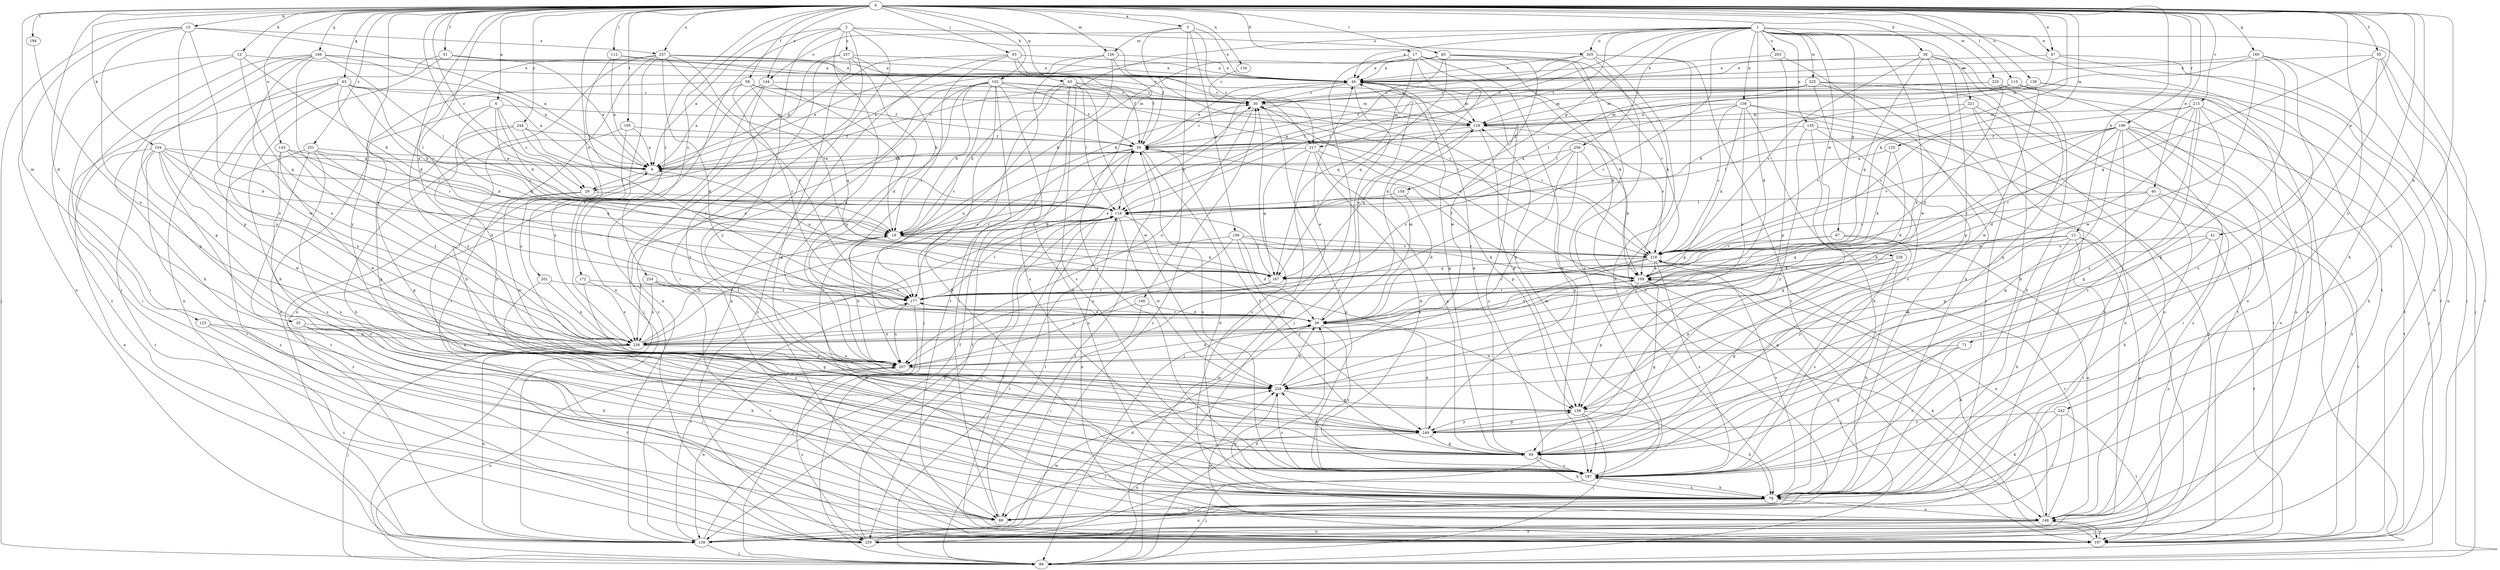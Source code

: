 strict digraph  {
0;
1;
2;
3;
6;
9;
12;
13;
15;
17;
19;
29;
30;
35;
38;
39;
40;
41;
47;
49;
51;
55;
58;
59;
63;
65;
67;
69;
71;
79;
83;
89;
93;
99;
102;
104;
109;
112;
115;
118;
123;
125;
126;
128;
134;
135;
136;
138;
139;
143;
144;
146;
148;
154;
156;
158;
160;
166;
167;
169;
172;
177;
187;
194;
195;
197;
201;
203;
205;
207;
215;
217;
218;
220;
221;
225;
226;
228;
237;
238;
242;
244;
249;
251;
254;
256;
257;
259;
0 -> 3  [label=a];
0 -> 6  [label=a];
0 -> 12  [label=b];
0 -> 13  [label=b];
0 -> 15  [label=b];
0 -> 17  [label=b];
0 -> 29  [label=c];
0 -> 35  [label=d];
0 -> 38  [label=d];
0 -> 39  [label=d];
0 -> 40  [label=e];
0 -> 41  [label=e];
0 -> 47  [label=e];
0 -> 51  [label=f];
0 -> 55  [label=f];
0 -> 58  [label=f];
0 -> 63  [label=g];
0 -> 65  [label=g];
0 -> 71  [label=h];
0 -> 79  [label=h];
0 -> 83  [label=i];
0 -> 93  [label=j];
0 -> 102  [label=k];
0 -> 104  [label=k];
0 -> 109  [label=k];
0 -> 112  [label=l];
0 -> 115  [label=l];
0 -> 118  [label=l];
0 -> 123  [label=m];
0 -> 125  [label=m];
0 -> 126  [label=m];
0 -> 134  [label=n];
0 -> 139  [label=o];
0 -> 143  [label=o];
0 -> 144  [label=o];
0 -> 160  [label=q];
0 -> 166  [label=q];
0 -> 169  [label=r];
0 -> 172  [label=r];
0 -> 177  [label=r];
0 -> 187  [label=s];
0 -> 194  [label=t];
0 -> 195  [label=t];
0 -> 201  [label=u];
0 -> 215  [label=v];
0 -> 220  [label=w];
0 -> 237  [label=x];
0 -> 242  [label=y];
0 -> 244  [label=y];
0 -> 249  [label=y];
0 -> 251  [label=z];
0 -> 254  [label=z];
1 -> 19  [label=b];
1 -> 29  [label=c];
1 -> 39  [label=d];
1 -> 47  [label=e];
1 -> 49  [label=e];
1 -> 67  [label=g];
1 -> 99  [label=j];
1 -> 135  [label=n];
1 -> 136  [label=n];
1 -> 144  [label=o];
1 -> 154  [label=p];
1 -> 177  [label=r];
1 -> 197  [label=t];
1 -> 203  [label=u];
1 -> 205  [label=u];
1 -> 217  [label=v];
1 -> 221  [label=w];
1 -> 225  [label=w];
1 -> 226  [label=w];
1 -> 228  [label=w];
1 -> 256  [label=z];
2 -> 9  [label=a];
2 -> 89  [label=i];
2 -> 138  [label=n];
2 -> 197  [label=t];
2 -> 205  [label=u];
2 -> 207  [label=u];
2 -> 217  [label=v];
2 -> 249  [label=y];
2 -> 257  [label=z];
3 -> 49  [label=e];
3 -> 59  [label=f];
3 -> 126  [label=m];
3 -> 146  [label=o];
3 -> 156  [label=p];
3 -> 217  [label=v];
6 -> 19  [label=b];
6 -> 29  [label=c];
6 -> 69  [label=g];
6 -> 128  [label=m];
6 -> 167  [label=q];
6 -> 218  [label=v];
9 -> 29  [label=c];
12 -> 19  [label=b];
12 -> 49  [label=e];
12 -> 89  [label=i];
12 -> 167  [label=q];
12 -> 259  [label=z];
13 -> 79  [label=h];
13 -> 89  [label=i];
13 -> 109  [label=k];
13 -> 138  [label=n];
13 -> 148  [label=o];
13 -> 167  [label=q];
13 -> 218  [label=v];
13 -> 249  [label=y];
15 -> 9  [label=a];
15 -> 69  [label=g];
15 -> 99  [label=j];
15 -> 138  [label=n];
15 -> 158  [label=p];
15 -> 228  [label=w];
15 -> 237  [label=x];
17 -> 19  [label=b];
17 -> 39  [label=d];
17 -> 49  [label=e];
17 -> 99  [label=j];
17 -> 109  [label=k];
17 -> 167  [label=q];
17 -> 187  [label=s];
17 -> 218  [label=v];
17 -> 259  [label=z];
19 -> 118  [label=l];
19 -> 167  [label=q];
19 -> 218  [label=v];
29 -> 118  [label=l];
29 -> 228  [label=w];
29 -> 259  [label=z];
30 -> 128  [label=m];
30 -> 187  [label=s];
30 -> 207  [label=u];
30 -> 218  [label=v];
35 -> 79  [label=h];
35 -> 89  [label=i];
35 -> 197  [label=t];
35 -> 238  [label=x];
38 -> 49  [label=e];
38 -> 69  [label=g];
38 -> 79  [label=h];
38 -> 158  [label=p];
38 -> 167  [label=q];
38 -> 218  [label=v];
38 -> 238  [label=x];
39 -> 49  [label=e];
39 -> 109  [label=k];
39 -> 128  [label=m];
39 -> 177  [label=r];
39 -> 187  [label=s];
39 -> 238  [label=x];
40 -> 79  [label=h];
40 -> 118  [label=l];
40 -> 158  [label=p];
40 -> 197  [label=t];
40 -> 218  [label=v];
41 -> 197  [label=t];
41 -> 218  [label=v];
41 -> 228  [label=w];
41 -> 249  [label=y];
47 -> 9  [label=a];
47 -> 49  [label=e];
47 -> 99  [label=j];
47 -> 197  [label=t];
49 -> 30  [label=c];
49 -> 69  [label=g];
49 -> 99  [label=j];
49 -> 109  [label=k];
49 -> 128  [label=m];
49 -> 238  [label=x];
51 -> 9  [label=a];
51 -> 49  [label=e];
51 -> 79  [label=h];
51 -> 138  [label=n];
55 -> 49  [label=e];
55 -> 148  [label=o];
55 -> 167  [label=q];
55 -> 187  [label=s];
55 -> 197  [label=t];
58 -> 9  [label=a];
58 -> 30  [label=c];
58 -> 59  [label=f];
58 -> 128  [label=m];
58 -> 138  [label=n];
58 -> 167  [label=q];
58 -> 177  [label=r];
59 -> 9  [label=a];
59 -> 30  [label=c];
59 -> 49  [label=e];
59 -> 79  [label=h];
59 -> 118  [label=l];
59 -> 177  [label=r];
59 -> 187  [label=s];
63 -> 9  [label=a];
63 -> 19  [label=b];
63 -> 30  [label=c];
63 -> 89  [label=i];
63 -> 118  [label=l];
63 -> 177  [label=r];
63 -> 207  [label=u];
63 -> 238  [label=x];
65 -> 19  [label=b];
65 -> 30  [label=c];
65 -> 79  [label=h];
65 -> 99  [label=j];
65 -> 118  [label=l];
65 -> 128  [label=m];
65 -> 187  [label=s];
65 -> 228  [label=w];
67 -> 69  [label=g];
67 -> 148  [label=o];
67 -> 167  [label=q];
67 -> 218  [label=v];
69 -> 49  [label=e];
69 -> 59  [label=f];
69 -> 79  [label=h];
69 -> 187  [label=s];
69 -> 228  [label=w];
71 -> 69  [label=g];
71 -> 187  [label=s];
71 -> 207  [label=u];
79 -> 89  [label=i];
79 -> 138  [label=n];
79 -> 148  [label=o];
79 -> 187  [label=s];
79 -> 218  [label=v];
79 -> 228  [label=w];
83 -> 9  [label=a];
83 -> 49  [label=e];
83 -> 109  [label=k];
83 -> 118  [label=l];
83 -> 148  [label=o];
83 -> 167  [label=q];
83 -> 228  [label=w];
89 -> 118  [label=l];
93 -> 9  [label=a];
93 -> 49  [label=e];
93 -> 59  [label=f];
93 -> 138  [label=n];
93 -> 177  [label=r];
93 -> 218  [label=v];
99 -> 39  [label=d];
99 -> 59  [label=f];
99 -> 118  [label=l];
99 -> 207  [label=u];
102 -> 19  [label=b];
102 -> 30  [label=c];
102 -> 59  [label=f];
102 -> 79  [label=h];
102 -> 89  [label=i];
102 -> 177  [label=r];
102 -> 187  [label=s];
102 -> 207  [label=u];
102 -> 218  [label=v];
102 -> 238  [label=x];
102 -> 259  [label=z];
104 -> 9  [label=a];
104 -> 19  [label=b];
104 -> 89  [label=i];
104 -> 118  [label=l];
104 -> 138  [label=n];
104 -> 148  [label=o];
104 -> 197  [label=t];
104 -> 228  [label=w];
104 -> 238  [label=x];
109 -> 30  [label=c];
109 -> 59  [label=f];
109 -> 69  [label=g];
109 -> 99  [label=j];
109 -> 158  [label=p];
109 -> 177  [label=r];
112 -> 9  [label=a];
112 -> 49  [label=e];
112 -> 118  [label=l];
112 -> 128  [label=m];
115 -> 19  [label=b];
115 -> 30  [label=c];
115 -> 138  [label=n];
115 -> 148  [label=o];
115 -> 228  [label=w];
118 -> 19  [label=b];
118 -> 138  [label=n];
118 -> 148  [label=o];
118 -> 158  [label=p];
118 -> 228  [label=w];
118 -> 259  [label=z];
123 -> 79  [label=h];
123 -> 238  [label=x];
123 -> 259  [label=z];
125 -> 9  [label=a];
125 -> 39  [label=d];
125 -> 109  [label=k];
126 -> 9  [label=a];
126 -> 49  [label=e];
126 -> 187  [label=s];
126 -> 197  [label=t];
126 -> 207  [label=u];
128 -> 59  [label=f];
128 -> 158  [label=p];
128 -> 167  [label=q];
128 -> 218  [label=v];
134 -> 30  [label=c];
135 -> 59  [label=f];
135 -> 69  [label=g];
135 -> 79  [label=h];
135 -> 249  [label=y];
135 -> 259  [label=z];
136 -> 79  [label=h];
136 -> 109  [label=k];
136 -> 118  [label=l];
136 -> 128  [label=m];
136 -> 138  [label=n];
136 -> 218  [label=v];
136 -> 238  [label=x];
136 -> 259  [label=z];
138 -> 59  [label=f];
138 -> 99  [label=j];
138 -> 177  [label=r];
138 -> 228  [label=w];
139 -> 30  [label=c];
139 -> 128  [label=m];
139 -> 138  [label=n];
139 -> 197  [label=t];
143 -> 9  [label=a];
143 -> 167  [label=q];
143 -> 187  [label=s];
143 -> 228  [label=w];
143 -> 238  [label=x];
144 -> 19  [label=b];
144 -> 30  [label=c];
144 -> 138  [label=n];
144 -> 249  [label=y];
144 -> 259  [label=z];
146 -> 39  [label=d];
146 -> 89  [label=i];
146 -> 238  [label=x];
148 -> 9  [label=a];
148 -> 19  [label=b];
148 -> 30  [label=c];
148 -> 109  [label=k];
148 -> 138  [label=n];
148 -> 197  [label=t];
148 -> 218  [label=v];
148 -> 259  [label=z];
154 -> 39  [label=d];
154 -> 118  [label=l];
156 -> 39  [label=d];
156 -> 109  [label=k];
156 -> 207  [label=u];
156 -> 218  [label=v];
156 -> 238  [label=x];
156 -> 249  [label=y];
158 -> 79  [label=h];
158 -> 99  [label=j];
158 -> 187  [label=s];
158 -> 249  [label=y];
160 -> 49  [label=e];
160 -> 69  [label=g];
160 -> 128  [label=m];
160 -> 138  [label=n];
160 -> 187  [label=s];
160 -> 228  [label=w];
166 -> 9  [label=a];
166 -> 30  [label=c];
166 -> 49  [label=e];
166 -> 79  [label=h];
166 -> 89  [label=i];
166 -> 118  [label=l];
166 -> 158  [label=p];
166 -> 207  [label=u];
166 -> 238  [label=x];
167 -> 9  [label=a];
167 -> 118  [label=l];
167 -> 177  [label=r];
167 -> 207  [label=u];
169 -> 39  [label=d];
169 -> 59  [label=f];
169 -> 69  [label=g];
169 -> 79  [label=h];
169 -> 89  [label=i];
169 -> 118  [label=l];
169 -> 148  [label=o];
169 -> 177  [label=r];
169 -> 197  [label=t];
169 -> 218  [label=v];
169 -> 259  [label=z];
172 -> 69  [label=g];
172 -> 177  [label=r];
172 -> 238  [label=x];
177 -> 39  [label=d];
177 -> 99  [label=j];
177 -> 118  [label=l];
177 -> 207  [label=u];
187 -> 79  [label=h];
187 -> 99  [label=j];
187 -> 128  [label=m];
194 -> 207  [label=u];
195 -> 9  [label=a];
195 -> 59  [label=f];
195 -> 79  [label=h];
195 -> 238  [label=x];
197 -> 109  [label=k];
197 -> 118  [label=l];
197 -> 148  [label=o];
197 -> 228  [label=w];
201 -> 177  [label=r];
201 -> 187  [label=s];
201 -> 238  [label=x];
203 -> 49  [label=e];
203 -> 79  [label=h];
203 -> 158  [label=p];
205 -> 19  [label=b];
205 -> 49  [label=e];
205 -> 79  [label=h];
205 -> 89  [label=i];
205 -> 118  [label=l];
205 -> 187  [label=s];
205 -> 197  [label=t];
207 -> 19  [label=b];
207 -> 39  [label=d];
207 -> 49  [label=e];
207 -> 138  [label=n];
207 -> 228  [label=w];
207 -> 259  [label=z];
215 -> 69  [label=g];
215 -> 79  [label=h];
215 -> 128  [label=m];
215 -> 177  [label=r];
215 -> 187  [label=s];
215 -> 218  [label=v];
215 -> 228  [label=w];
215 -> 249  [label=y];
217 -> 9  [label=a];
217 -> 69  [label=g];
217 -> 99  [label=j];
217 -> 158  [label=p];
217 -> 167  [label=q];
217 -> 187  [label=s];
218 -> 109  [label=k];
218 -> 148  [label=o];
218 -> 167  [label=q];
218 -> 177  [label=r];
218 -> 187  [label=s];
218 -> 238  [label=x];
220 -> 30  [label=c];
220 -> 39  [label=d];
220 -> 79  [label=h];
220 -> 99  [label=j];
220 -> 128  [label=m];
221 -> 89  [label=i];
221 -> 128  [label=m];
221 -> 148  [label=o];
221 -> 197  [label=t];
221 -> 218  [label=v];
225 -> 30  [label=c];
225 -> 59  [label=f];
225 -> 89  [label=i];
225 -> 99  [label=j];
225 -> 118  [label=l];
225 -> 187  [label=s];
225 -> 197  [label=t];
226 -> 69  [label=g];
226 -> 79  [label=h];
226 -> 109  [label=k];
226 -> 158  [label=p];
226 -> 187  [label=s];
228 -> 39  [label=d];
228 -> 158  [label=p];
228 -> 187  [label=s];
237 -> 39  [label=d];
237 -> 49  [label=e];
237 -> 59  [label=f];
237 -> 79  [label=h];
237 -> 177  [label=r];
237 -> 197  [label=t];
237 -> 218  [label=v];
237 -> 238  [label=x];
237 -> 249  [label=y];
238 -> 19  [label=b];
238 -> 30  [label=c];
238 -> 99  [label=j];
238 -> 138  [label=n];
238 -> 207  [label=u];
242 -> 79  [label=h];
242 -> 89  [label=i];
242 -> 197  [label=t];
242 -> 249  [label=y];
244 -> 59  [label=f];
244 -> 69  [label=g];
244 -> 177  [label=r];
244 -> 207  [label=u];
244 -> 249  [label=y];
249 -> 39  [label=d];
249 -> 69  [label=g];
249 -> 89  [label=i];
249 -> 138  [label=n];
249 -> 158  [label=p];
251 -> 9  [label=a];
251 -> 19  [label=b];
251 -> 39  [label=d];
251 -> 187  [label=s];
251 -> 197  [label=t];
251 -> 259  [label=z];
254 -> 177  [label=r];
254 -> 197  [label=t];
254 -> 238  [label=x];
254 -> 249  [label=y];
256 -> 9  [label=a];
256 -> 109  [label=k];
256 -> 177  [label=r];
256 -> 207  [label=u];
256 -> 249  [label=y];
257 -> 19  [label=b];
257 -> 39  [label=d];
257 -> 49  [label=e];
257 -> 69  [label=g];
257 -> 99  [label=j];
257 -> 138  [label=n];
259 -> 30  [label=c];
259 -> 39  [label=d];
259 -> 59  [label=f];
}
